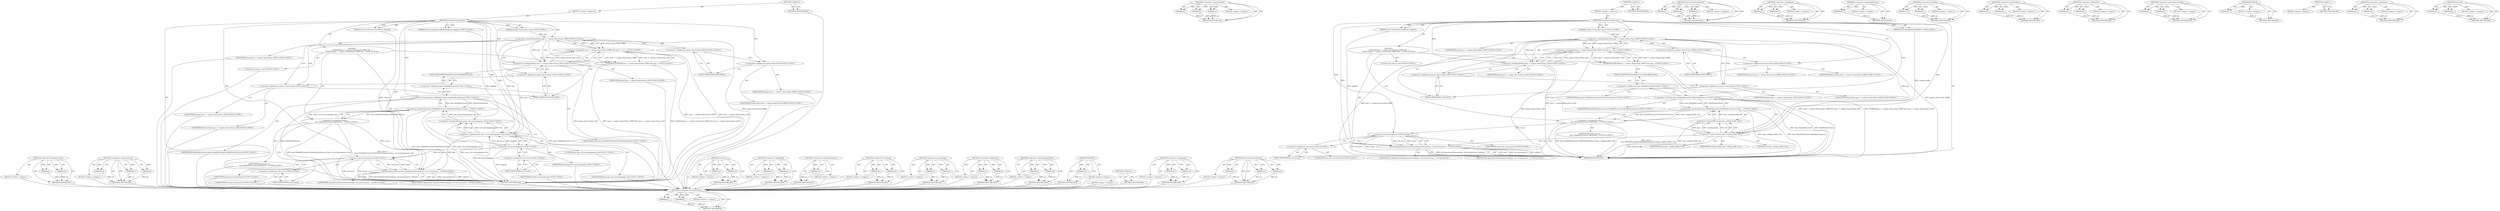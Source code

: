 digraph "std.move" {
vulnerable_101 [label=<(METHOD,&lt;operator&gt;.lessEqualsThan)>];
vulnerable_102 [label=<(PARAM,p1)>];
vulnerable_103 [label=<(PARAM,p2)>];
vulnerable_104 [label=<(BLOCK,&lt;empty&gt;,&lt;empty&gt;)>];
vulnerable_105 [label=<(METHOD_RETURN,ANY)>];
vulnerable_125 [label=<(METHOD,&lt;operator&gt;.expressionList)>];
vulnerable_126 [label=<(PARAM,p1)>];
vulnerable_127 [label=<(PARAM,p2)>];
vulnerable_128 [label=<(PARAM,p3)>];
vulnerable_129 [label=<(BLOCK,&lt;empty&gt;,&lt;empty&gt;)>];
vulnerable_130 [label=<(METHOD_RETURN,ANY)>];
vulnerable_6 [label=<(METHOD,&lt;global&gt;)<SUB>1</SUB>>];
vulnerable_7 [label=<(BLOCK,&lt;empty&gt;,&lt;empty&gt;)<SUB>1</SUB>>];
vulnerable_8 [label=<(METHOD,CreateSensorInternal)<SUB>1</SUB>>];
vulnerable_9 [label="<(PARAM,mojom::SensorType type)<SUB>2</SUB>>"];
vulnerable_10 [label="<(PARAM,mojo::ScopedSharedBufferMapping mapping)<SUB>3</SUB>>"];
vulnerable_11 [label=<(PARAM,const CreateSensorCallback&amp; callback)<SUB>4</SUB>>];
vulnerable_12 [label="<(BLOCK,{
   DCHECK(type &gt;= mojom::SensorType::FIRST &amp;&amp;...,{
   DCHECK(type &gt;= mojom::SensorType::FIRST &amp;&amp;...)<SUB>4</SUB>>"];
vulnerable_13 [label="<(DCHECK,DCHECK(type &gt;= mojom::SensorType::FIRST &amp;&amp; type...)<SUB>5</SUB>>"];
vulnerable_14 [label="<(&lt;operator&gt;.logicalAnd,type &gt;= mojom::SensorType::FIRST &amp;&amp; type &lt;= moj...)<SUB>5</SUB>>"];
vulnerable_15 [label="<(&lt;operator&gt;.greaterEqualsThan,type &gt;= mojom::SensorType::FIRST)<SUB>5</SUB>>"];
vulnerable_16 [label="<(IDENTIFIER,type,type &gt;= mojom::SensorType::FIRST)<SUB>5</SUB>>"];
vulnerable_17 [label="<(&lt;operator&gt;.fieldAccess,mojom::SensorType::FIRST)<SUB>5</SUB>>"];
vulnerable_18 [label="<(&lt;operator&gt;.fieldAccess,mojom::SensorType)<SUB>5</SUB>>"];
vulnerable_19 [label="<(IDENTIFIER,mojom,type &gt;= mojom::SensorType::FIRST)<SUB>5</SUB>>"];
vulnerable_20 [label="<(IDENTIFIER,SensorType,type &gt;= mojom::SensorType::FIRST)<SUB>5</SUB>>"];
vulnerable_21 [label=<(FIELD_IDENTIFIER,FIRST,FIRST)<SUB>5</SUB>>];
vulnerable_22 [label="<(&lt;operator&gt;.lessEqualsThan,type &lt;= mojom::SensorType::LAST)<SUB>5</SUB>>"];
vulnerable_23 [label="<(IDENTIFIER,type,type &lt;= mojom::SensorType::LAST)<SUB>5</SUB>>"];
vulnerable_24 [label="<(&lt;operator&gt;.fieldAccess,mojom::SensorType::LAST)<SUB>5</SUB>>"];
vulnerable_25 [label="<(&lt;operator&gt;.fieldAccess,mojom::SensorType)<SUB>5</SUB>>"];
vulnerable_26 [label="<(IDENTIFIER,mojom,type &lt;= mojom::SensorType::LAST)<SUB>5</SUB>>"];
vulnerable_27 [label="<(IDENTIFIER,SensorType,type &lt;= mojom::SensorType::LAST)<SUB>5</SUB>>"];
vulnerable_28 [label=<(FIELD_IDENTIFIER,LAST,LAST)<SUB>5</SUB>>];
vulnerable_29 [label="<(LOCAL,auto sensor: auto)<SUB>6</SUB>>"];
vulnerable_30 [label="<(&lt;operator&gt;.assignment,sensor =
      base::MakeRefCounted&lt;FakePlatfor...)<SUB>6</SUB>>"];
vulnerable_31 [label="<(IDENTIFIER,sensor,sensor =
      base::MakeRefCounted&lt;FakePlatfor...)<SUB>6</SUB>>"];
vulnerable_32 [label="<(&lt;operator&gt;.greaterThan,base::MakeRefCounted&lt;FakePlatformSensor&gt;(type, ...)<SUB>7</SUB>>"];
vulnerable_33 [label="<(&lt;operator&gt;.lessThan,base::MakeRefCounted&lt;FakePlatformSensor)<SUB>7</SUB>>"];
vulnerable_34 [label="<(&lt;operator&gt;.fieldAccess,base::MakeRefCounted)<SUB>7</SUB>>"];
vulnerable_35 [label="<(IDENTIFIER,base,base::MakeRefCounted&lt;FakePlatformSensor)<SUB>7</SUB>>"];
vulnerable_36 [label=<(FIELD_IDENTIFIER,MakeRefCounted,MakeRefCounted)<SUB>7</SUB>>];
vulnerable_37 [label="<(IDENTIFIER,FakePlatformSensor,base::MakeRefCounted&lt;FakePlatformSensor)<SUB>7</SUB>>"];
vulnerable_38 [label="<(&lt;operator&gt;.bracketedPrimary,(type, std::move(mapping), this))<SUB>7</SUB>>"];
vulnerable_39 [label="<(&lt;operator&gt;.expressionList,type, std::move(mapping), this)<SUB>7</SUB>>"];
vulnerable_40 [label="<(IDENTIFIER,type,type, std::move(mapping), this)<SUB>7</SUB>>"];
vulnerable_41 [label="<(std.move,std::move(mapping))<SUB>7</SUB>>"];
vulnerable_42 [label="<(&lt;operator&gt;.fieldAccess,std::move)<SUB>7</SUB>>"];
vulnerable_43 [label="<(IDENTIFIER,std,std::move(mapping))<SUB>7</SUB>>"];
vulnerable_44 [label=<(FIELD_IDENTIFIER,move,move)<SUB>7</SUB>>];
vulnerable_45 [label="<(IDENTIFIER,mapping,std::move(mapping))<SUB>7</SUB>>"];
vulnerable_46 [label="<(LITERAL,this,type, std::move(mapping), this)<SUB>7</SUB>>"];
vulnerable_47 [label="<(DoCreateSensorInternal,DoCreateSensorInternal(type, std::move(sensor),...)<SUB>8</SUB>>"];
vulnerable_48 [label="<(IDENTIFIER,type,DoCreateSensorInternal(type, std::move(sensor),...)<SUB>8</SUB>>"];
vulnerable_49 [label="<(std.move,std::move(sensor))<SUB>8</SUB>>"];
vulnerable_50 [label="<(&lt;operator&gt;.fieldAccess,std::move)<SUB>8</SUB>>"];
vulnerable_51 [label="<(IDENTIFIER,std,std::move(sensor))<SUB>8</SUB>>"];
vulnerable_52 [label=<(FIELD_IDENTIFIER,move,move)<SUB>8</SUB>>];
vulnerable_53 [label="<(IDENTIFIER,sensor,std::move(sensor))<SUB>8</SUB>>"];
vulnerable_54 [label="<(IDENTIFIER,callback,DoCreateSensorInternal(type, std::move(sensor),...)<SUB>8</SUB>>"];
vulnerable_55 [label=<(METHOD_RETURN,void)<SUB>1</SUB>>];
vulnerable_57 [label=<(METHOD_RETURN,ANY)<SUB>1</SUB>>];
vulnerable_131 [label=<(METHOD,std.move)>];
vulnerable_132 [label=<(PARAM,p1)>];
vulnerable_133 [label=<(PARAM,p2)>];
vulnerable_134 [label=<(BLOCK,&lt;empty&gt;,&lt;empty&gt;)>];
vulnerable_135 [label=<(METHOD_RETURN,ANY)>];
vulnerable_86 [label=<(METHOD,&lt;operator&gt;.logicalAnd)>];
vulnerable_87 [label=<(PARAM,p1)>];
vulnerable_88 [label=<(PARAM,p2)>];
vulnerable_89 [label=<(BLOCK,&lt;empty&gt;,&lt;empty&gt;)>];
vulnerable_90 [label=<(METHOD_RETURN,ANY)>];
vulnerable_121 [label=<(METHOD,&lt;operator&gt;.bracketedPrimary)>];
vulnerable_122 [label=<(PARAM,p1)>];
vulnerable_123 [label=<(BLOCK,&lt;empty&gt;,&lt;empty&gt;)>];
vulnerable_124 [label=<(METHOD_RETURN,ANY)>];
vulnerable_116 [label=<(METHOD,&lt;operator&gt;.lessThan)>];
vulnerable_117 [label=<(PARAM,p1)>];
vulnerable_118 [label=<(PARAM,p2)>];
vulnerable_119 [label=<(BLOCK,&lt;empty&gt;,&lt;empty&gt;)>];
vulnerable_120 [label=<(METHOD_RETURN,ANY)>];
vulnerable_111 [label=<(METHOD,&lt;operator&gt;.greaterThan)>];
vulnerable_112 [label=<(PARAM,p1)>];
vulnerable_113 [label=<(PARAM,p2)>];
vulnerable_114 [label=<(BLOCK,&lt;empty&gt;,&lt;empty&gt;)>];
vulnerable_115 [label=<(METHOD_RETURN,ANY)>];
vulnerable_96 [label=<(METHOD,&lt;operator&gt;.fieldAccess)>];
vulnerable_97 [label=<(PARAM,p1)>];
vulnerable_98 [label=<(PARAM,p2)>];
vulnerable_99 [label=<(BLOCK,&lt;empty&gt;,&lt;empty&gt;)>];
vulnerable_100 [label=<(METHOD_RETURN,ANY)>];
vulnerable_91 [label=<(METHOD,&lt;operator&gt;.greaterEqualsThan)>];
vulnerable_92 [label=<(PARAM,p1)>];
vulnerable_93 [label=<(PARAM,p2)>];
vulnerable_94 [label=<(BLOCK,&lt;empty&gt;,&lt;empty&gt;)>];
vulnerable_95 [label=<(METHOD_RETURN,ANY)>];
vulnerable_82 [label=<(METHOD,DCHECK)>];
vulnerable_83 [label=<(PARAM,p1)>];
vulnerable_84 [label=<(BLOCK,&lt;empty&gt;,&lt;empty&gt;)>];
vulnerable_85 [label=<(METHOD_RETURN,ANY)>];
vulnerable_76 [label=<(METHOD,&lt;global&gt;)<SUB>1</SUB>>];
vulnerable_77 [label=<(BLOCK,&lt;empty&gt;,&lt;empty&gt;)>];
vulnerable_78 [label=<(METHOD_RETURN,ANY)>];
vulnerable_106 [label=<(METHOD,&lt;operator&gt;.assignment)>];
vulnerable_107 [label=<(PARAM,p1)>];
vulnerable_108 [label=<(PARAM,p2)>];
vulnerable_109 [label=<(BLOCK,&lt;empty&gt;,&lt;empty&gt;)>];
vulnerable_110 [label=<(METHOD_RETURN,ANY)>];
vulnerable_136 [label=<(METHOD,DoCreateSensorInternal)>];
vulnerable_137 [label=<(PARAM,p1)>];
vulnerable_138 [label=<(PARAM,p2)>];
vulnerable_139 [label=<(PARAM,p3)>];
vulnerable_140 [label=<(BLOCK,&lt;empty&gt;,&lt;empty&gt;)>];
vulnerable_141 [label=<(METHOD_RETURN,ANY)>];
fixed_97 [label=<(METHOD,&lt;operator&gt;.lessEqualsThan)>];
fixed_98 [label=<(PARAM,p1)>];
fixed_99 [label=<(PARAM,p2)>];
fixed_100 [label=<(BLOCK,&lt;empty&gt;,&lt;empty&gt;)>];
fixed_101 [label=<(METHOD_RETURN,ANY)>];
fixed_121 [label=<(METHOD,&lt;operator&gt;.expressionList)>];
fixed_122 [label=<(PARAM,p1)>];
fixed_123 [label=<(PARAM,p2)>];
fixed_124 [label=<(PARAM,p3)>];
fixed_125 [label=<(BLOCK,&lt;empty&gt;,&lt;empty&gt;)>];
fixed_126 [label=<(METHOD_RETURN,ANY)>];
fixed_6 [label=<(METHOD,&lt;global&gt;)<SUB>1</SUB>>];
fixed_7 [label=<(BLOCK,&lt;empty&gt;,&lt;empty&gt;)<SUB>1</SUB>>];
fixed_8 [label=<(METHOD,CreateSensorInternal)<SUB>1</SUB>>];
fixed_9 [label="<(PARAM,mojom::SensorType type)<SUB>2</SUB>>"];
fixed_10 [label=<(PARAM,SensorReadingSharedBuffer* reading_buffer)<SUB>3</SUB>>];
fixed_11 [label=<(PARAM,const CreateSensorCallback&amp; callback)<SUB>4</SUB>>];
fixed_12 [label="<(BLOCK,{
   DCHECK(type &gt;= mojom::SensorType::FIRST &amp;&amp;...,{
   DCHECK(type &gt;= mojom::SensorType::FIRST &amp;&amp;...)<SUB>4</SUB>>"];
fixed_13 [label="<(DCHECK,DCHECK(type &gt;= mojom::SensorType::FIRST &amp;&amp; type...)<SUB>5</SUB>>"];
fixed_14 [label="<(&lt;operator&gt;.logicalAnd,type &gt;= mojom::SensorType::FIRST &amp;&amp; type &lt;= moj...)<SUB>5</SUB>>"];
fixed_15 [label="<(&lt;operator&gt;.greaterEqualsThan,type &gt;= mojom::SensorType::FIRST)<SUB>5</SUB>>"];
fixed_16 [label="<(IDENTIFIER,type,type &gt;= mojom::SensorType::FIRST)<SUB>5</SUB>>"];
fixed_17 [label="<(&lt;operator&gt;.fieldAccess,mojom::SensorType::FIRST)<SUB>5</SUB>>"];
fixed_18 [label="<(&lt;operator&gt;.fieldAccess,mojom::SensorType)<SUB>5</SUB>>"];
fixed_19 [label="<(IDENTIFIER,mojom,type &gt;= mojom::SensorType::FIRST)<SUB>5</SUB>>"];
fixed_20 [label="<(IDENTIFIER,SensorType,type &gt;= mojom::SensorType::FIRST)<SUB>5</SUB>>"];
fixed_21 [label=<(FIELD_IDENTIFIER,FIRST,FIRST)<SUB>5</SUB>>];
fixed_22 [label="<(&lt;operator&gt;.lessEqualsThan,type &lt;= mojom::SensorType::LAST)<SUB>5</SUB>>"];
fixed_23 [label="<(IDENTIFIER,type,type &lt;= mojom::SensorType::LAST)<SUB>5</SUB>>"];
fixed_24 [label="<(&lt;operator&gt;.fieldAccess,mojom::SensorType::LAST)<SUB>5</SUB>>"];
fixed_25 [label="<(&lt;operator&gt;.fieldAccess,mojom::SensorType)<SUB>5</SUB>>"];
fixed_26 [label="<(IDENTIFIER,mojom,type &lt;= mojom::SensorType::LAST)<SUB>5</SUB>>"];
fixed_27 [label="<(IDENTIFIER,SensorType,type &lt;= mojom::SensorType::LAST)<SUB>5</SUB>>"];
fixed_28 [label=<(FIELD_IDENTIFIER,LAST,LAST)<SUB>5</SUB>>];
fixed_29 [label="<(LOCAL,auto sensor: auto)<SUB>6</SUB>>"];
fixed_30 [label="<(&lt;operator&gt;.assignment,sensor =
      base::MakeRefCounted&lt;FakePlatfor...)<SUB>6</SUB>>"];
fixed_31 [label="<(IDENTIFIER,sensor,sensor =
      base::MakeRefCounted&lt;FakePlatfor...)<SUB>6</SUB>>"];
fixed_32 [label="<(&lt;operator&gt;.greaterThan,base::MakeRefCounted&lt;FakePlatformSensor&gt;(type, ...)<SUB>7</SUB>>"];
fixed_33 [label="<(&lt;operator&gt;.lessThan,base::MakeRefCounted&lt;FakePlatformSensor)<SUB>7</SUB>>"];
fixed_34 [label="<(&lt;operator&gt;.fieldAccess,base::MakeRefCounted)<SUB>7</SUB>>"];
fixed_35 [label="<(IDENTIFIER,base,base::MakeRefCounted&lt;FakePlatformSensor)<SUB>7</SUB>>"];
fixed_36 [label=<(FIELD_IDENTIFIER,MakeRefCounted,MakeRefCounted)<SUB>7</SUB>>];
fixed_37 [label="<(IDENTIFIER,FakePlatformSensor,base::MakeRefCounted&lt;FakePlatformSensor)<SUB>7</SUB>>"];
fixed_38 [label=<(&lt;operator&gt;.bracketedPrimary,(type, reading_buffer, this))<SUB>7</SUB>>];
fixed_39 [label=<(&lt;operator&gt;.expressionList,type, reading_buffer, this)<SUB>7</SUB>>];
fixed_40 [label=<(IDENTIFIER,type,type, reading_buffer, this)<SUB>7</SUB>>];
fixed_41 [label=<(IDENTIFIER,reading_buffer,type, reading_buffer, this)<SUB>7</SUB>>];
fixed_42 [label=<(LITERAL,this,type, reading_buffer, this)<SUB>7</SUB>>];
fixed_43 [label="<(DoCreateSensorInternal,DoCreateSensorInternal(type, std::move(sensor),...)<SUB>8</SUB>>"];
fixed_44 [label="<(IDENTIFIER,type,DoCreateSensorInternal(type, std::move(sensor),...)<SUB>8</SUB>>"];
fixed_45 [label="<(std.move,std::move(sensor))<SUB>8</SUB>>"];
fixed_46 [label="<(&lt;operator&gt;.fieldAccess,std::move)<SUB>8</SUB>>"];
fixed_47 [label="<(IDENTIFIER,std,std::move(sensor))<SUB>8</SUB>>"];
fixed_48 [label=<(FIELD_IDENTIFIER,move,move)<SUB>8</SUB>>];
fixed_49 [label="<(IDENTIFIER,sensor,std::move(sensor))<SUB>8</SUB>>"];
fixed_50 [label="<(IDENTIFIER,callback,DoCreateSensorInternal(type, std::move(sensor),...)<SUB>8</SUB>>"];
fixed_51 [label=<(METHOD_RETURN,void)<SUB>1</SUB>>];
fixed_53 [label=<(METHOD_RETURN,ANY)<SUB>1</SUB>>];
fixed_127 [label=<(METHOD,DoCreateSensorInternal)>];
fixed_128 [label=<(PARAM,p1)>];
fixed_129 [label=<(PARAM,p2)>];
fixed_130 [label=<(PARAM,p3)>];
fixed_131 [label=<(BLOCK,&lt;empty&gt;,&lt;empty&gt;)>];
fixed_132 [label=<(METHOD_RETURN,ANY)>];
fixed_82 [label=<(METHOD,&lt;operator&gt;.logicalAnd)>];
fixed_83 [label=<(PARAM,p1)>];
fixed_84 [label=<(PARAM,p2)>];
fixed_85 [label=<(BLOCK,&lt;empty&gt;,&lt;empty&gt;)>];
fixed_86 [label=<(METHOD_RETURN,ANY)>];
fixed_117 [label=<(METHOD,&lt;operator&gt;.bracketedPrimary)>];
fixed_118 [label=<(PARAM,p1)>];
fixed_119 [label=<(BLOCK,&lt;empty&gt;,&lt;empty&gt;)>];
fixed_120 [label=<(METHOD_RETURN,ANY)>];
fixed_112 [label=<(METHOD,&lt;operator&gt;.lessThan)>];
fixed_113 [label=<(PARAM,p1)>];
fixed_114 [label=<(PARAM,p2)>];
fixed_115 [label=<(BLOCK,&lt;empty&gt;,&lt;empty&gt;)>];
fixed_116 [label=<(METHOD_RETURN,ANY)>];
fixed_107 [label=<(METHOD,&lt;operator&gt;.greaterThan)>];
fixed_108 [label=<(PARAM,p1)>];
fixed_109 [label=<(PARAM,p2)>];
fixed_110 [label=<(BLOCK,&lt;empty&gt;,&lt;empty&gt;)>];
fixed_111 [label=<(METHOD_RETURN,ANY)>];
fixed_92 [label=<(METHOD,&lt;operator&gt;.fieldAccess)>];
fixed_93 [label=<(PARAM,p1)>];
fixed_94 [label=<(PARAM,p2)>];
fixed_95 [label=<(BLOCK,&lt;empty&gt;,&lt;empty&gt;)>];
fixed_96 [label=<(METHOD_RETURN,ANY)>];
fixed_87 [label=<(METHOD,&lt;operator&gt;.greaterEqualsThan)>];
fixed_88 [label=<(PARAM,p1)>];
fixed_89 [label=<(PARAM,p2)>];
fixed_90 [label=<(BLOCK,&lt;empty&gt;,&lt;empty&gt;)>];
fixed_91 [label=<(METHOD_RETURN,ANY)>];
fixed_78 [label=<(METHOD,DCHECK)>];
fixed_79 [label=<(PARAM,p1)>];
fixed_80 [label=<(BLOCK,&lt;empty&gt;,&lt;empty&gt;)>];
fixed_81 [label=<(METHOD_RETURN,ANY)>];
fixed_72 [label=<(METHOD,&lt;global&gt;)<SUB>1</SUB>>];
fixed_73 [label=<(BLOCK,&lt;empty&gt;,&lt;empty&gt;)>];
fixed_74 [label=<(METHOD_RETURN,ANY)>];
fixed_102 [label=<(METHOD,&lt;operator&gt;.assignment)>];
fixed_103 [label=<(PARAM,p1)>];
fixed_104 [label=<(PARAM,p2)>];
fixed_105 [label=<(BLOCK,&lt;empty&gt;,&lt;empty&gt;)>];
fixed_106 [label=<(METHOD_RETURN,ANY)>];
fixed_133 [label=<(METHOD,std.move)>];
fixed_134 [label=<(PARAM,p1)>];
fixed_135 [label=<(PARAM,p2)>];
fixed_136 [label=<(BLOCK,&lt;empty&gt;,&lt;empty&gt;)>];
fixed_137 [label=<(METHOD_RETURN,ANY)>];
vulnerable_101 -> vulnerable_102  [key=0, label="AST: "];
vulnerable_101 -> vulnerable_102  [key=1, label="DDG: "];
vulnerable_101 -> vulnerable_104  [key=0, label="AST: "];
vulnerable_101 -> vulnerable_103  [key=0, label="AST: "];
vulnerable_101 -> vulnerable_103  [key=1, label="DDG: "];
vulnerable_101 -> vulnerable_105  [key=0, label="AST: "];
vulnerable_101 -> vulnerable_105  [key=1, label="CFG: "];
vulnerable_102 -> vulnerable_105  [key=0, label="DDG: p1"];
vulnerable_103 -> vulnerable_105  [key=0, label="DDG: p2"];
vulnerable_104 -> fixed_97  [key=0];
vulnerable_105 -> fixed_97  [key=0];
vulnerable_125 -> vulnerable_126  [key=0, label="AST: "];
vulnerable_125 -> vulnerable_126  [key=1, label="DDG: "];
vulnerable_125 -> vulnerable_129  [key=0, label="AST: "];
vulnerable_125 -> vulnerable_127  [key=0, label="AST: "];
vulnerable_125 -> vulnerable_127  [key=1, label="DDG: "];
vulnerable_125 -> vulnerable_130  [key=0, label="AST: "];
vulnerable_125 -> vulnerable_130  [key=1, label="CFG: "];
vulnerable_125 -> vulnerable_128  [key=0, label="AST: "];
vulnerable_125 -> vulnerable_128  [key=1, label="DDG: "];
vulnerable_126 -> vulnerable_130  [key=0, label="DDG: p1"];
vulnerable_127 -> vulnerable_130  [key=0, label="DDG: p2"];
vulnerable_128 -> vulnerable_130  [key=0, label="DDG: p3"];
vulnerable_129 -> fixed_97  [key=0];
vulnerable_130 -> fixed_97  [key=0];
vulnerable_6 -> vulnerable_7  [key=0, label="AST: "];
vulnerable_6 -> vulnerable_57  [key=0, label="AST: "];
vulnerable_6 -> vulnerable_57  [key=1, label="CFG: "];
vulnerable_7 -> vulnerable_8  [key=0, label="AST: "];
vulnerable_8 -> vulnerable_9  [key=0, label="AST: "];
vulnerable_8 -> vulnerable_9  [key=1, label="DDG: "];
vulnerable_8 -> vulnerable_10  [key=0, label="AST: "];
vulnerable_8 -> vulnerable_10  [key=1, label="DDG: "];
vulnerable_8 -> vulnerable_11  [key=0, label="AST: "];
vulnerable_8 -> vulnerable_11  [key=1, label="DDG: "];
vulnerable_8 -> vulnerable_12  [key=0, label="AST: "];
vulnerable_8 -> vulnerable_55  [key=0, label="AST: "];
vulnerable_8 -> vulnerable_18  [key=0, label="CFG: "];
vulnerable_8 -> vulnerable_47  [key=0, label="DDG: "];
vulnerable_8 -> vulnerable_49  [key=0, label="DDG: "];
vulnerable_8 -> vulnerable_15  [key=0, label="DDG: "];
vulnerable_8 -> vulnerable_22  [key=0, label="DDG: "];
vulnerable_8 -> vulnerable_33  [key=0, label="DDG: "];
vulnerable_8 -> vulnerable_39  [key=0, label="DDG: "];
vulnerable_8 -> vulnerable_41  [key=0, label="DDG: "];
vulnerable_9 -> vulnerable_15  [key=0, label="DDG: type"];
vulnerable_10 -> vulnerable_41  [key=0, label="DDG: mapping"];
vulnerable_11 -> vulnerable_47  [key=0, label="DDG: callback"];
vulnerable_12 -> vulnerable_13  [key=0, label="AST: "];
vulnerable_12 -> vulnerable_29  [key=0, label="AST: "];
vulnerable_12 -> vulnerable_30  [key=0, label="AST: "];
vulnerable_12 -> vulnerable_47  [key=0, label="AST: "];
vulnerable_13 -> vulnerable_14  [key=0, label="AST: "];
vulnerable_13 -> vulnerable_36  [key=0, label="CFG: "];
vulnerable_13 -> vulnerable_55  [key=0, label="DDG: type &gt;= mojom::SensorType::FIRST &amp;&amp; type &lt;= mojom::SensorType::LAST"];
vulnerable_13 -> vulnerable_55  [key=1, label="DDG: DCHECK(type &gt;= mojom::SensorType::FIRST &amp;&amp; type &lt;= mojom::SensorType::LAST)"];
vulnerable_14 -> vulnerable_15  [key=0, label="AST: "];
vulnerable_14 -> vulnerable_22  [key=0, label="AST: "];
vulnerable_14 -> vulnerable_13  [key=0, label="CFG: "];
vulnerable_14 -> vulnerable_13  [key=1, label="DDG: type &gt;= mojom::SensorType::FIRST"];
vulnerable_14 -> vulnerable_13  [key=2, label="DDG: type &lt;= mojom::SensorType::LAST"];
vulnerable_14 -> vulnerable_55  [key=0, label="DDG: type &gt;= mojom::SensorType::FIRST"];
vulnerable_14 -> vulnerable_55  [key=1, label="DDG: type &lt;= mojom::SensorType::LAST"];
vulnerable_15 -> vulnerable_16  [key=0, label="AST: "];
vulnerable_15 -> vulnerable_17  [key=0, label="AST: "];
vulnerable_15 -> vulnerable_14  [key=0, label="CFG: "];
vulnerable_15 -> vulnerable_14  [key=1, label="DDG: type"];
vulnerable_15 -> vulnerable_14  [key=2, label="DDG: mojom::SensorType::FIRST"];
vulnerable_15 -> vulnerable_25  [key=0, label="CFG: "];
vulnerable_15 -> vulnerable_25  [key=1, label="CDG: "];
vulnerable_15 -> vulnerable_55  [key=0, label="DDG: mojom::SensorType::FIRST"];
vulnerable_15 -> vulnerable_22  [key=0, label="DDG: type"];
vulnerable_15 -> vulnerable_22  [key=1, label="CDG: "];
vulnerable_15 -> vulnerable_39  [key=0, label="DDG: type"];
vulnerable_15 -> vulnerable_24  [key=0, label="CDG: "];
vulnerable_15 -> vulnerable_28  [key=0, label="CDG: "];
vulnerable_16 -> fixed_97  [key=0];
vulnerable_17 -> vulnerable_18  [key=0, label="AST: "];
vulnerable_17 -> vulnerable_21  [key=0, label="AST: "];
vulnerable_17 -> vulnerable_15  [key=0, label="CFG: "];
vulnerable_18 -> vulnerable_19  [key=0, label="AST: "];
vulnerable_18 -> vulnerable_20  [key=0, label="AST: "];
vulnerable_18 -> vulnerable_21  [key=0, label="CFG: "];
vulnerable_19 -> fixed_97  [key=0];
vulnerable_20 -> fixed_97  [key=0];
vulnerable_21 -> vulnerable_17  [key=0, label="CFG: "];
vulnerable_22 -> vulnerable_23  [key=0, label="AST: "];
vulnerable_22 -> vulnerable_24  [key=0, label="AST: "];
vulnerable_22 -> vulnerable_14  [key=0, label="CFG: "];
vulnerable_22 -> vulnerable_14  [key=1, label="DDG: type"];
vulnerable_22 -> vulnerable_14  [key=2, label="DDG: mojom::SensorType::LAST"];
vulnerable_22 -> vulnerable_55  [key=0, label="DDG: mojom::SensorType::LAST"];
vulnerable_22 -> vulnerable_39  [key=0, label="DDG: type"];
vulnerable_23 -> fixed_97  [key=0];
vulnerable_24 -> vulnerable_25  [key=0, label="AST: "];
vulnerable_24 -> vulnerable_28  [key=0, label="AST: "];
vulnerable_24 -> vulnerable_22  [key=0, label="CFG: "];
vulnerable_25 -> vulnerable_26  [key=0, label="AST: "];
vulnerable_25 -> vulnerable_27  [key=0, label="AST: "];
vulnerable_25 -> vulnerable_28  [key=0, label="CFG: "];
vulnerable_26 -> fixed_97  [key=0];
vulnerable_27 -> fixed_97  [key=0];
vulnerable_28 -> vulnerable_24  [key=0, label="CFG: "];
vulnerable_29 -> fixed_97  [key=0];
vulnerable_30 -> vulnerable_31  [key=0, label="AST: "];
vulnerable_30 -> vulnerable_32  [key=0, label="AST: "];
vulnerable_30 -> vulnerable_52  [key=0, label="CFG: "];
vulnerable_30 -> vulnerable_55  [key=0, label="DDG: base::MakeRefCounted&lt;FakePlatformSensor&gt;(type, std::move(mapping), this)"];
vulnerable_30 -> vulnerable_55  [key=1, label="DDG: sensor =
      base::MakeRefCounted&lt;FakePlatformSensor&gt;(type, std::move(mapping), this)"];
vulnerable_30 -> vulnerable_49  [key=0, label="DDG: sensor"];
vulnerable_31 -> fixed_97  [key=0];
vulnerable_32 -> vulnerable_33  [key=0, label="AST: "];
vulnerable_32 -> vulnerable_38  [key=0, label="AST: "];
vulnerable_32 -> vulnerable_30  [key=0, label="CFG: "];
vulnerable_32 -> vulnerable_30  [key=1, label="DDG: base::MakeRefCounted&lt;FakePlatformSensor"];
vulnerable_32 -> vulnerable_30  [key=2, label="DDG: (type, std::move(mapping), this)"];
vulnerable_32 -> vulnerable_55  [key=0, label="DDG: base::MakeRefCounted&lt;FakePlatformSensor"];
vulnerable_32 -> vulnerable_55  [key=1, label="DDG: (type, std::move(mapping), this)"];
vulnerable_33 -> vulnerable_34  [key=0, label="AST: "];
vulnerable_33 -> vulnerable_37  [key=0, label="AST: "];
vulnerable_33 -> vulnerable_44  [key=0, label="CFG: "];
vulnerable_33 -> vulnerable_55  [key=0, label="DDG: base::MakeRefCounted"];
vulnerable_33 -> vulnerable_55  [key=1, label="DDG: FakePlatformSensor"];
vulnerable_33 -> vulnerable_32  [key=0, label="DDG: base::MakeRefCounted"];
vulnerable_33 -> vulnerable_32  [key=1, label="DDG: FakePlatformSensor"];
vulnerable_34 -> vulnerable_35  [key=0, label="AST: "];
vulnerable_34 -> vulnerable_36  [key=0, label="AST: "];
vulnerable_34 -> vulnerable_33  [key=0, label="CFG: "];
vulnerable_35 -> fixed_97  [key=0];
vulnerable_36 -> vulnerable_34  [key=0, label="CFG: "];
vulnerable_37 -> fixed_97  [key=0];
vulnerable_38 -> vulnerable_39  [key=0, label="AST: "];
vulnerable_38 -> vulnerable_32  [key=0, label="CFG: "];
vulnerable_38 -> vulnerable_32  [key=1, label="DDG: type, std::move(mapping), this"];
vulnerable_38 -> vulnerable_55  [key=0, label="DDG: type, std::move(mapping), this"];
vulnerable_39 -> vulnerable_40  [key=0, label="AST: "];
vulnerable_39 -> vulnerable_41  [key=0, label="AST: "];
vulnerable_39 -> vulnerable_46  [key=0, label="AST: "];
vulnerable_39 -> vulnerable_38  [key=0, label="CFG: "];
vulnerable_39 -> vulnerable_38  [key=1, label="DDG: type"];
vulnerable_39 -> vulnerable_38  [key=2, label="DDG: std::move(mapping)"];
vulnerable_39 -> vulnerable_38  [key=3, label="DDG: this"];
vulnerable_39 -> vulnerable_55  [key=0, label="DDG: std::move(mapping)"];
vulnerable_39 -> vulnerable_47  [key=0, label="DDG: type"];
vulnerable_40 -> fixed_97  [key=0];
vulnerable_41 -> vulnerable_42  [key=0, label="AST: "];
vulnerable_41 -> vulnerable_45  [key=0, label="AST: "];
vulnerable_41 -> vulnerable_39  [key=0, label="CFG: "];
vulnerable_41 -> vulnerable_39  [key=1, label="DDG: std::move"];
vulnerable_41 -> vulnerable_39  [key=2, label="DDG: mapping"];
vulnerable_41 -> vulnerable_55  [key=0, label="DDG: mapping"];
vulnerable_41 -> vulnerable_49  [key=0, label="DDG: std::move"];
vulnerable_42 -> vulnerable_43  [key=0, label="AST: "];
vulnerable_42 -> vulnerable_44  [key=0, label="AST: "];
vulnerable_42 -> vulnerable_41  [key=0, label="CFG: "];
vulnerable_43 -> fixed_97  [key=0];
vulnerable_44 -> vulnerable_42  [key=0, label="CFG: "];
vulnerable_45 -> fixed_97  [key=0];
vulnerable_46 -> fixed_97  [key=0];
vulnerable_47 -> vulnerable_48  [key=0, label="AST: "];
vulnerable_47 -> vulnerable_49  [key=0, label="AST: "];
vulnerable_47 -> vulnerable_54  [key=0, label="AST: "];
vulnerable_47 -> vulnerable_55  [key=0, label="CFG: "];
vulnerable_47 -> vulnerable_55  [key=1, label="DDG: type"];
vulnerable_47 -> vulnerable_55  [key=2, label="DDG: std::move(sensor)"];
vulnerable_47 -> vulnerable_55  [key=3, label="DDG: callback"];
vulnerable_47 -> vulnerable_55  [key=4, label="DDG: DoCreateSensorInternal(type, std::move(sensor), callback)"];
vulnerable_48 -> fixed_97  [key=0];
vulnerable_49 -> vulnerable_50  [key=0, label="AST: "];
vulnerable_49 -> vulnerable_53  [key=0, label="AST: "];
vulnerable_49 -> vulnerable_47  [key=0, label="CFG: "];
vulnerable_49 -> vulnerable_47  [key=1, label="DDG: std::move"];
vulnerable_49 -> vulnerable_47  [key=2, label="DDG: sensor"];
vulnerable_49 -> vulnerable_55  [key=0, label="DDG: std::move"];
vulnerable_49 -> vulnerable_55  [key=1, label="DDG: sensor"];
vulnerable_50 -> vulnerable_51  [key=0, label="AST: "];
vulnerable_50 -> vulnerable_52  [key=0, label="AST: "];
vulnerable_50 -> vulnerable_49  [key=0, label="CFG: "];
vulnerable_51 -> fixed_97  [key=0];
vulnerable_52 -> vulnerable_50  [key=0, label="CFG: "];
vulnerable_53 -> fixed_97  [key=0];
vulnerable_54 -> fixed_97  [key=0];
vulnerable_55 -> fixed_97  [key=0];
vulnerable_57 -> fixed_97  [key=0];
vulnerable_131 -> vulnerable_132  [key=0, label="AST: "];
vulnerable_131 -> vulnerable_132  [key=1, label="DDG: "];
vulnerable_131 -> vulnerable_134  [key=0, label="AST: "];
vulnerable_131 -> vulnerable_133  [key=0, label="AST: "];
vulnerable_131 -> vulnerable_133  [key=1, label="DDG: "];
vulnerable_131 -> vulnerable_135  [key=0, label="AST: "];
vulnerable_131 -> vulnerable_135  [key=1, label="CFG: "];
vulnerable_132 -> vulnerable_135  [key=0, label="DDG: p1"];
vulnerable_133 -> vulnerable_135  [key=0, label="DDG: p2"];
vulnerable_134 -> fixed_97  [key=0];
vulnerable_135 -> fixed_97  [key=0];
vulnerable_86 -> vulnerable_87  [key=0, label="AST: "];
vulnerable_86 -> vulnerable_87  [key=1, label="DDG: "];
vulnerable_86 -> vulnerable_89  [key=0, label="AST: "];
vulnerable_86 -> vulnerable_88  [key=0, label="AST: "];
vulnerable_86 -> vulnerable_88  [key=1, label="DDG: "];
vulnerable_86 -> vulnerable_90  [key=0, label="AST: "];
vulnerable_86 -> vulnerable_90  [key=1, label="CFG: "];
vulnerable_87 -> vulnerable_90  [key=0, label="DDG: p1"];
vulnerable_88 -> vulnerable_90  [key=0, label="DDG: p2"];
vulnerable_89 -> fixed_97  [key=0];
vulnerable_90 -> fixed_97  [key=0];
vulnerable_121 -> vulnerable_122  [key=0, label="AST: "];
vulnerable_121 -> vulnerable_122  [key=1, label="DDG: "];
vulnerable_121 -> vulnerable_123  [key=0, label="AST: "];
vulnerable_121 -> vulnerable_124  [key=0, label="AST: "];
vulnerable_121 -> vulnerable_124  [key=1, label="CFG: "];
vulnerable_122 -> vulnerable_124  [key=0, label="DDG: p1"];
vulnerable_123 -> fixed_97  [key=0];
vulnerable_124 -> fixed_97  [key=0];
vulnerable_116 -> vulnerable_117  [key=0, label="AST: "];
vulnerable_116 -> vulnerable_117  [key=1, label="DDG: "];
vulnerable_116 -> vulnerable_119  [key=0, label="AST: "];
vulnerable_116 -> vulnerable_118  [key=0, label="AST: "];
vulnerable_116 -> vulnerable_118  [key=1, label="DDG: "];
vulnerable_116 -> vulnerable_120  [key=0, label="AST: "];
vulnerable_116 -> vulnerable_120  [key=1, label="CFG: "];
vulnerable_117 -> vulnerable_120  [key=0, label="DDG: p1"];
vulnerable_118 -> vulnerable_120  [key=0, label="DDG: p2"];
vulnerable_119 -> fixed_97  [key=0];
vulnerable_120 -> fixed_97  [key=0];
vulnerable_111 -> vulnerable_112  [key=0, label="AST: "];
vulnerable_111 -> vulnerable_112  [key=1, label="DDG: "];
vulnerable_111 -> vulnerable_114  [key=0, label="AST: "];
vulnerable_111 -> vulnerable_113  [key=0, label="AST: "];
vulnerable_111 -> vulnerable_113  [key=1, label="DDG: "];
vulnerable_111 -> vulnerable_115  [key=0, label="AST: "];
vulnerable_111 -> vulnerable_115  [key=1, label="CFG: "];
vulnerable_112 -> vulnerable_115  [key=0, label="DDG: p1"];
vulnerable_113 -> vulnerable_115  [key=0, label="DDG: p2"];
vulnerable_114 -> fixed_97  [key=0];
vulnerable_115 -> fixed_97  [key=0];
vulnerable_96 -> vulnerable_97  [key=0, label="AST: "];
vulnerable_96 -> vulnerable_97  [key=1, label="DDG: "];
vulnerable_96 -> vulnerable_99  [key=0, label="AST: "];
vulnerable_96 -> vulnerable_98  [key=0, label="AST: "];
vulnerable_96 -> vulnerable_98  [key=1, label="DDG: "];
vulnerable_96 -> vulnerable_100  [key=0, label="AST: "];
vulnerable_96 -> vulnerable_100  [key=1, label="CFG: "];
vulnerable_97 -> vulnerable_100  [key=0, label="DDG: p1"];
vulnerable_98 -> vulnerable_100  [key=0, label="DDG: p2"];
vulnerable_99 -> fixed_97  [key=0];
vulnerable_100 -> fixed_97  [key=0];
vulnerable_91 -> vulnerable_92  [key=0, label="AST: "];
vulnerable_91 -> vulnerable_92  [key=1, label="DDG: "];
vulnerable_91 -> vulnerable_94  [key=0, label="AST: "];
vulnerable_91 -> vulnerable_93  [key=0, label="AST: "];
vulnerable_91 -> vulnerable_93  [key=1, label="DDG: "];
vulnerable_91 -> vulnerable_95  [key=0, label="AST: "];
vulnerable_91 -> vulnerable_95  [key=1, label="CFG: "];
vulnerable_92 -> vulnerable_95  [key=0, label="DDG: p1"];
vulnerable_93 -> vulnerable_95  [key=0, label="DDG: p2"];
vulnerable_94 -> fixed_97  [key=0];
vulnerable_95 -> fixed_97  [key=0];
vulnerable_82 -> vulnerable_83  [key=0, label="AST: "];
vulnerable_82 -> vulnerable_83  [key=1, label="DDG: "];
vulnerable_82 -> vulnerable_84  [key=0, label="AST: "];
vulnerable_82 -> vulnerable_85  [key=0, label="AST: "];
vulnerable_82 -> vulnerable_85  [key=1, label="CFG: "];
vulnerable_83 -> vulnerable_85  [key=0, label="DDG: p1"];
vulnerable_84 -> fixed_97  [key=0];
vulnerable_85 -> fixed_97  [key=0];
vulnerable_76 -> vulnerable_77  [key=0, label="AST: "];
vulnerable_76 -> vulnerable_78  [key=0, label="AST: "];
vulnerable_76 -> vulnerable_78  [key=1, label="CFG: "];
vulnerable_77 -> fixed_97  [key=0];
vulnerable_78 -> fixed_97  [key=0];
vulnerable_106 -> vulnerable_107  [key=0, label="AST: "];
vulnerable_106 -> vulnerable_107  [key=1, label="DDG: "];
vulnerable_106 -> vulnerable_109  [key=0, label="AST: "];
vulnerable_106 -> vulnerable_108  [key=0, label="AST: "];
vulnerable_106 -> vulnerable_108  [key=1, label="DDG: "];
vulnerable_106 -> vulnerable_110  [key=0, label="AST: "];
vulnerable_106 -> vulnerable_110  [key=1, label="CFG: "];
vulnerable_107 -> vulnerable_110  [key=0, label="DDG: p1"];
vulnerable_108 -> vulnerable_110  [key=0, label="DDG: p2"];
vulnerable_109 -> fixed_97  [key=0];
vulnerable_110 -> fixed_97  [key=0];
vulnerable_136 -> vulnerable_137  [key=0, label="AST: "];
vulnerable_136 -> vulnerable_137  [key=1, label="DDG: "];
vulnerable_136 -> vulnerable_140  [key=0, label="AST: "];
vulnerable_136 -> vulnerable_138  [key=0, label="AST: "];
vulnerable_136 -> vulnerable_138  [key=1, label="DDG: "];
vulnerable_136 -> vulnerable_141  [key=0, label="AST: "];
vulnerable_136 -> vulnerable_141  [key=1, label="CFG: "];
vulnerable_136 -> vulnerable_139  [key=0, label="AST: "];
vulnerable_136 -> vulnerable_139  [key=1, label="DDG: "];
vulnerable_137 -> vulnerable_141  [key=0, label="DDG: p1"];
vulnerable_138 -> vulnerable_141  [key=0, label="DDG: p2"];
vulnerable_139 -> vulnerable_141  [key=0, label="DDG: p3"];
vulnerable_140 -> fixed_97  [key=0];
vulnerable_141 -> fixed_97  [key=0];
fixed_97 -> fixed_98  [key=0, label="AST: "];
fixed_97 -> fixed_98  [key=1, label="DDG: "];
fixed_97 -> fixed_100  [key=0, label="AST: "];
fixed_97 -> fixed_99  [key=0, label="AST: "];
fixed_97 -> fixed_99  [key=1, label="DDG: "];
fixed_97 -> fixed_101  [key=0, label="AST: "];
fixed_97 -> fixed_101  [key=1, label="CFG: "];
fixed_98 -> fixed_101  [key=0, label="DDG: p1"];
fixed_99 -> fixed_101  [key=0, label="DDG: p2"];
fixed_121 -> fixed_122  [key=0, label="AST: "];
fixed_121 -> fixed_122  [key=1, label="DDG: "];
fixed_121 -> fixed_125  [key=0, label="AST: "];
fixed_121 -> fixed_123  [key=0, label="AST: "];
fixed_121 -> fixed_123  [key=1, label="DDG: "];
fixed_121 -> fixed_126  [key=0, label="AST: "];
fixed_121 -> fixed_126  [key=1, label="CFG: "];
fixed_121 -> fixed_124  [key=0, label="AST: "];
fixed_121 -> fixed_124  [key=1, label="DDG: "];
fixed_122 -> fixed_126  [key=0, label="DDG: p1"];
fixed_123 -> fixed_126  [key=0, label="DDG: p2"];
fixed_124 -> fixed_126  [key=0, label="DDG: p3"];
fixed_6 -> fixed_7  [key=0, label="AST: "];
fixed_6 -> fixed_53  [key=0, label="AST: "];
fixed_6 -> fixed_53  [key=1, label="CFG: "];
fixed_7 -> fixed_8  [key=0, label="AST: "];
fixed_8 -> fixed_9  [key=0, label="AST: "];
fixed_8 -> fixed_9  [key=1, label="DDG: "];
fixed_8 -> fixed_10  [key=0, label="AST: "];
fixed_8 -> fixed_10  [key=1, label="DDG: "];
fixed_8 -> fixed_11  [key=0, label="AST: "];
fixed_8 -> fixed_11  [key=1, label="DDG: "];
fixed_8 -> fixed_12  [key=0, label="AST: "];
fixed_8 -> fixed_51  [key=0, label="AST: "];
fixed_8 -> fixed_18  [key=0, label="CFG: "];
fixed_8 -> fixed_43  [key=0, label="DDG: "];
fixed_8 -> fixed_45  [key=0, label="DDG: "];
fixed_8 -> fixed_15  [key=0, label="DDG: "];
fixed_8 -> fixed_22  [key=0, label="DDG: "];
fixed_8 -> fixed_33  [key=0, label="DDG: "];
fixed_8 -> fixed_39  [key=0, label="DDG: "];
fixed_9 -> fixed_15  [key=0, label="DDG: type"];
fixed_10 -> fixed_39  [key=0, label="DDG: reading_buffer"];
fixed_11 -> fixed_43  [key=0, label="DDG: callback"];
fixed_12 -> fixed_13  [key=0, label="AST: "];
fixed_12 -> fixed_29  [key=0, label="AST: "];
fixed_12 -> fixed_30  [key=0, label="AST: "];
fixed_12 -> fixed_43  [key=0, label="AST: "];
fixed_13 -> fixed_14  [key=0, label="AST: "];
fixed_13 -> fixed_36  [key=0, label="CFG: "];
fixed_13 -> fixed_51  [key=0, label="DDG: type &gt;= mojom::SensorType::FIRST &amp;&amp; type &lt;= mojom::SensorType::LAST"];
fixed_13 -> fixed_51  [key=1, label="DDG: DCHECK(type &gt;= mojom::SensorType::FIRST &amp;&amp; type &lt;= mojom::SensorType::LAST)"];
fixed_14 -> fixed_15  [key=0, label="AST: "];
fixed_14 -> fixed_22  [key=0, label="AST: "];
fixed_14 -> fixed_13  [key=0, label="CFG: "];
fixed_14 -> fixed_13  [key=1, label="DDG: type &gt;= mojom::SensorType::FIRST"];
fixed_14 -> fixed_13  [key=2, label="DDG: type &lt;= mojom::SensorType::LAST"];
fixed_14 -> fixed_51  [key=0, label="DDG: type &gt;= mojom::SensorType::FIRST"];
fixed_14 -> fixed_51  [key=1, label="DDG: type &lt;= mojom::SensorType::LAST"];
fixed_15 -> fixed_16  [key=0, label="AST: "];
fixed_15 -> fixed_17  [key=0, label="AST: "];
fixed_15 -> fixed_14  [key=0, label="CFG: "];
fixed_15 -> fixed_14  [key=1, label="DDG: type"];
fixed_15 -> fixed_14  [key=2, label="DDG: mojom::SensorType::FIRST"];
fixed_15 -> fixed_25  [key=0, label="CFG: "];
fixed_15 -> fixed_25  [key=1, label="CDG: "];
fixed_15 -> fixed_51  [key=0, label="DDG: mojom::SensorType::FIRST"];
fixed_15 -> fixed_22  [key=0, label="DDG: type"];
fixed_15 -> fixed_22  [key=1, label="CDG: "];
fixed_15 -> fixed_39  [key=0, label="DDG: type"];
fixed_15 -> fixed_24  [key=0, label="CDG: "];
fixed_15 -> fixed_28  [key=0, label="CDG: "];
fixed_17 -> fixed_18  [key=0, label="AST: "];
fixed_17 -> fixed_21  [key=0, label="AST: "];
fixed_17 -> fixed_15  [key=0, label="CFG: "];
fixed_18 -> fixed_19  [key=0, label="AST: "];
fixed_18 -> fixed_20  [key=0, label="AST: "];
fixed_18 -> fixed_21  [key=0, label="CFG: "];
fixed_21 -> fixed_17  [key=0, label="CFG: "];
fixed_22 -> fixed_23  [key=0, label="AST: "];
fixed_22 -> fixed_24  [key=0, label="AST: "];
fixed_22 -> fixed_14  [key=0, label="CFG: "];
fixed_22 -> fixed_14  [key=1, label="DDG: type"];
fixed_22 -> fixed_14  [key=2, label="DDG: mojom::SensorType::LAST"];
fixed_22 -> fixed_51  [key=0, label="DDG: mojom::SensorType::LAST"];
fixed_22 -> fixed_39  [key=0, label="DDG: type"];
fixed_24 -> fixed_25  [key=0, label="AST: "];
fixed_24 -> fixed_28  [key=0, label="AST: "];
fixed_24 -> fixed_22  [key=0, label="CFG: "];
fixed_25 -> fixed_26  [key=0, label="AST: "];
fixed_25 -> fixed_27  [key=0, label="AST: "];
fixed_25 -> fixed_28  [key=0, label="CFG: "];
fixed_28 -> fixed_24  [key=0, label="CFG: "];
fixed_30 -> fixed_31  [key=0, label="AST: "];
fixed_30 -> fixed_32  [key=0, label="AST: "];
fixed_30 -> fixed_48  [key=0, label="CFG: "];
fixed_30 -> fixed_51  [key=0, label="DDG: base::MakeRefCounted&lt;FakePlatformSensor&gt;(type, reading_buffer, this)"];
fixed_30 -> fixed_51  [key=1, label="DDG: sensor =
      base::MakeRefCounted&lt;FakePlatformSensor&gt;(type, reading_buffer, this)"];
fixed_30 -> fixed_45  [key=0, label="DDG: sensor"];
fixed_32 -> fixed_33  [key=0, label="AST: "];
fixed_32 -> fixed_38  [key=0, label="AST: "];
fixed_32 -> fixed_30  [key=0, label="CFG: "];
fixed_32 -> fixed_30  [key=1, label="DDG: base::MakeRefCounted&lt;FakePlatformSensor"];
fixed_32 -> fixed_30  [key=2, label="DDG: (type, reading_buffer, this)"];
fixed_32 -> fixed_51  [key=0, label="DDG: base::MakeRefCounted&lt;FakePlatformSensor"];
fixed_32 -> fixed_51  [key=1, label="DDG: (type, reading_buffer, this)"];
fixed_33 -> fixed_34  [key=0, label="AST: "];
fixed_33 -> fixed_37  [key=0, label="AST: "];
fixed_33 -> fixed_39  [key=0, label="CFG: "];
fixed_33 -> fixed_51  [key=0, label="DDG: base::MakeRefCounted"];
fixed_33 -> fixed_51  [key=1, label="DDG: FakePlatformSensor"];
fixed_33 -> fixed_32  [key=0, label="DDG: base::MakeRefCounted"];
fixed_33 -> fixed_32  [key=1, label="DDG: FakePlatformSensor"];
fixed_34 -> fixed_35  [key=0, label="AST: "];
fixed_34 -> fixed_36  [key=0, label="AST: "];
fixed_34 -> fixed_33  [key=0, label="CFG: "];
fixed_36 -> fixed_34  [key=0, label="CFG: "];
fixed_38 -> fixed_39  [key=0, label="AST: "];
fixed_38 -> fixed_32  [key=0, label="CFG: "];
fixed_38 -> fixed_32  [key=1, label="DDG: type, reading_buffer, this"];
fixed_38 -> fixed_51  [key=0, label="DDG: type, reading_buffer, this"];
fixed_39 -> fixed_40  [key=0, label="AST: "];
fixed_39 -> fixed_41  [key=0, label="AST: "];
fixed_39 -> fixed_42  [key=0, label="AST: "];
fixed_39 -> fixed_38  [key=0, label="CFG: "];
fixed_39 -> fixed_38  [key=1, label="DDG: type"];
fixed_39 -> fixed_38  [key=2, label="DDG: reading_buffer"];
fixed_39 -> fixed_38  [key=3, label="DDG: this"];
fixed_39 -> fixed_51  [key=0, label="DDG: reading_buffer"];
fixed_39 -> fixed_43  [key=0, label="DDG: type"];
fixed_43 -> fixed_44  [key=0, label="AST: "];
fixed_43 -> fixed_45  [key=0, label="AST: "];
fixed_43 -> fixed_50  [key=0, label="AST: "];
fixed_43 -> fixed_51  [key=0, label="CFG: "];
fixed_43 -> fixed_51  [key=1, label="DDG: type"];
fixed_43 -> fixed_51  [key=2, label="DDG: std::move(sensor)"];
fixed_43 -> fixed_51  [key=3, label="DDG: callback"];
fixed_43 -> fixed_51  [key=4, label="DDG: DoCreateSensorInternal(type, std::move(sensor), callback)"];
fixed_45 -> fixed_46  [key=0, label="AST: "];
fixed_45 -> fixed_49  [key=0, label="AST: "];
fixed_45 -> fixed_43  [key=0, label="CFG: "];
fixed_45 -> fixed_43  [key=1, label="DDG: std::move"];
fixed_45 -> fixed_43  [key=2, label="DDG: sensor"];
fixed_45 -> fixed_51  [key=0, label="DDG: std::move"];
fixed_45 -> fixed_51  [key=1, label="DDG: sensor"];
fixed_46 -> fixed_47  [key=0, label="AST: "];
fixed_46 -> fixed_48  [key=0, label="AST: "];
fixed_46 -> fixed_45  [key=0, label="CFG: "];
fixed_48 -> fixed_46  [key=0, label="CFG: "];
fixed_127 -> fixed_128  [key=0, label="AST: "];
fixed_127 -> fixed_128  [key=1, label="DDG: "];
fixed_127 -> fixed_131  [key=0, label="AST: "];
fixed_127 -> fixed_129  [key=0, label="AST: "];
fixed_127 -> fixed_129  [key=1, label="DDG: "];
fixed_127 -> fixed_132  [key=0, label="AST: "];
fixed_127 -> fixed_132  [key=1, label="CFG: "];
fixed_127 -> fixed_130  [key=0, label="AST: "];
fixed_127 -> fixed_130  [key=1, label="DDG: "];
fixed_128 -> fixed_132  [key=0, label="DDG: p1"];
fixed_129 -> fixed_132  [key=0, label="DDG: p2"];
fixed_130 -> fixed_132  [key=0, label="DDG: p3"];
fixed_82 -> fixed_83  [key=0, label="AST: "];
fixed_82 -> fixed_83  [key=1, label="DDG: "];
fixed_82 -> fixed_85  [key=0, label="AST: "];
fixed_82 -> fixed_84  [key=0, label="AST: "];
fixed_82 -> fixed_84  [key=1, label="DDG: "];
fixed_82 -> fixed_86  [key=0, label="AST: "];
fixed_82 -> fixed_86  [key=1, label="CFG: "];
fixed_83 -> fixed_86  [key=0, label="DDG: p1"];
fixed_84 -> fixed_86  [key=0, label="DDG: p2"];
fixed_117 -> fixed_118  [key=0, label="AST: "];
fixed_117 -> fixed_118  [key=1, label="DDG: "];
fixed_117 -> fixed_119  [key=0, label="AST: "];
fixed_117 -> fixed_120  [key=0, label="AST: "];
fixed_117 -> fixed_120  [key=1, label="CFG: "];
fixed_118 -> fixed_120  [key=0, label="DDG: p1"];
fixed_112 -> fixed_113  [key=0, label="AST: "];
fixed_112 -> fixed_113  [key=1, label="DDG: "];
fixed_112 -> fixed_115  [key=0, label="AST: "];
fixed_112 -> fixed_114  [key=0, label="AST: "];
fixed_112 -> fixed_114  [key=1, label="DDG: "];
fixed_112 -> fixed_116  [key=0, label="AST: "];
fixed_112 -> fixed_116  [key=1, label="CFG: "];
fixed_113 -> fixed_116  [key=0, label="DDG: p1"];
fixed_114 -> fixed_116  [key=0, label="DDG: p2"];
fixed_107 -> fixed_108  [key=0, label="AST: "];
fixed_107 -> fixed_108  [key=1, label="DDG: "];
fixed_107 -> fixed_110  [key=0, label="AST: "];
fixed_107 -> fixed_109  [key=0, label="AST: "];
fixed_107 -> fixed_109  [key=1, label="DDG: "];
fixed_107 -> fixed_111  [key=0, label="AST: "];
fixed_107 -> fixed_111  [key=1, label="CFG: "];
fixed_108 -> fixed_111  [key=0, label="DDG: p1"];
fixed_109 -> fixed_111  [key=0, label="DDG: p2"];
fixed_92 -> fixed_93  [key=0, label="AST: "];
fixed_92 -> fixed_93  [key=1, label="DDG: "];
fixed_92 -> fixed_95  [key=0, label="AST: "];
fixed_92 -> fixed_94  [key=0, label="AST: "];
fixed_92 -> fixed_94  [key=1, label="DDG: "];
fixed_92 -> fixed_96  [key=0, label="AST: "];
fixed_92 -> fixed_96  [key=1, label="CFG: "];
fixed_93 -> fixed_96  [key=0, label="DDG: p1"];
fixed_94 -> fixed_96  [key=0, label="DDG: p2"];
fixed_87 -> fixed_88  [key=0, label="AST: "];
fixed_87 -> fixed_88  [key=1, label="DDG: "];
fixed_87 -> fixed_90  [key=0, label="AST: "];
fixed_87 -> fixed_89  [key=0, label="AST: "];
fixed_87 -> fixed_89  [key=1, label="DDG: "];
fixed_87 -> fixed_91  [key=0, label="AST: "];
fixed_87 -> fixed_91  [key=1, label="CFG: "];
fixed_88 -> fixed_91  [key=0, label="DDG: p1"];
fixed_89 -> fixed_91  [key=0, label="DDG: p2"];
fixed_78 -> fixed_79  [key=0, label="AST: "];
fixed_78 -> fixed_79  [key=1, label="DDG: "];
fixed_78 -> fixed_80  [key=0, label="AST: "];
fixed_78 -> fixed_81  [key=0, label="AST: "];
fixed_78 -> fixed_81  [key=1, label="CFG: "];
fixed_79 -> fixed_81  [key=0, label="DDG: p1"];
fixed_72 -> fixed_73  [key=0, label="AST: "];
fixed_72 -> fixed_74  [key=0, label="AST: "];
fixed_72 -> fixed_74  [key=1, label="CFG: "];
fixed_102 -> fixed_103  [key=0, label="AST: "];
fixed_102 -> fixed_103  [key=1, label="DDG: "];
fixed_102 -> fixed_105  [key=0, label="AST: "];
fixed_102 -> fixed_104  [key=0, label="AST: "];
fixed_102 -> fixed_104  [key=1, label="DDG: "];
fixed_102 -> fixed_106  [key=0, label="AST: "];
fixed_102 -> fixed_106  [key=1, label="CFG: "];
fixed_103 -> fixed_106  [key=0, label="DDG: p1"];
fixed_104 -> fixed_106  [key=0, label="DDG: p2"];
fixed_133 -> fixed_134  [key=0, label="AST: "];
fixed_133 -> fixed_134  [key=1, label="DDG: "];
fixed_133 -> fixed_136  [key=0, label="AST: "];
fixed_133 -> fixed_135  [key=0, label="AST: "];
fixed_133 -> fixed_135  [key=1, label="DDG: "];
fixed_133 -> fixed_137  [key=0, label="AST: "];
fixed_133 -> fixed_137  [key=1, label="CFG: "];
fixed_134 -> fixed_137  [key=0, label="DDG: p1"];
fixed_135 -> fixed_137  [key=0, label="DDG: p2"];
}

